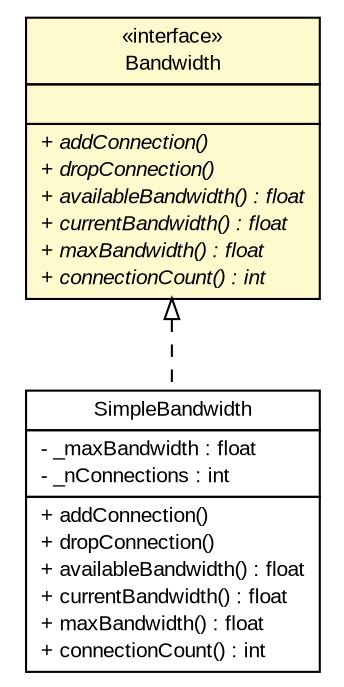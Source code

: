 #!/usr/local/bin/dot
#
# Class diagram 
# Generated by UMLGraph version R5_7_2-3-gee82a7 (http://www.umlgraph.org/)
#

digraph G {
	edge [fontname="arial",fontsize=10,labelfontname="arial",labelfontsize=10];
	node [fontname="arial",fontsize=10,shape=plaintext];
	nodesep=0.25;
	ranksep=0.5;
	// org.edg.data.replication.optorsim.infrastructure.SimpleBandwidth
	c2043 [label=<<table title="org.edg.data.replication.optorsim.infrastructure.SimpleBandwidth" border="0" cellborder="1" cellspacing="0" cellpadding="2" port="p" href="./SimpleBandwidth.html">
		<tr><td><table border="0" cellspacing="0" cellpadding="1">
<tr><td align="center" balign="center"> SimpleBandwidth </td></tr>
		</table></td></tr>
		<tr><td><table border="0" cellspacing="0" cellpadding="1">
<tr><td align="left" balign="left"> - _maxBandwidth : float </td></tr>
<tr><td align="left" balign="left"> - _nConnections : int </td></tr>
		</table></td></tr>
		<tr><td><table border="0" cellspacing="0" cellpadding="1">
<tr><td align="left" balign="left"> + addConnection() </td></tr>
<tr><td align="left" balign="left"> + dropConnection() </td></tr>
<tr><td align="left" balign="left"> + availableBandwidth() : float </td></tr>
<tr><td align="left" balign="left"> + currentBandwidth() : float </td></tr>
<tr><td align="left" balign="left"> + maxBandwidth() : float </td></tr>
<tr><td align="left" balign="left"> + connectionCount() : int </td></tr>
		</table></td></tr>
		</table>>, URL="./SimpleBandwidth.html", fontname="arial", fontcolor="black", fontsize=10.0];
	// org.edg.data.replication.optorsim.infrastructure.Bandwidth
	c2060 [label=<<table title="org.edg.data.replication.optorsim.infrastructure.Bandwidth" border="0" cellborder="1" cellspacing="0" cellpadding="2" port="p" bgcolor="lemonChiffon" href="./Bandwidth.html">
		<tr><td><table border="0" cellspacing="0" cellpadding="1">
<tr><td align="center" balign="center"> &#171;interface&#187; </td></tr>
<tr><td align="center" balign="center"> Bandwidth </td></tr>
		</table></td></tr>
		<tr><td><table border="0" cellspacing="0" cellpadding="1">
<tr><td align="left" balign="left">  </td></tr>
		</table></td></tr>
		<tr><td><table border="0" cellspacing="0" cellpadding="1">
<tr><td align="left" balign="left"><font face="arial italic" point-size="10.0"> + addConnection() </font></td></tr>
<tr><td align="left" balign="left"><font face="arial italic" point-size="10.0"> + dropConnection() </font></td></tr>
<tr><td align="left" balign="left"><font face="arial italic" point-size="10.0"> + availableBandwidth() : float </font></td></tr>
<tr><td align="left" balign="left"><font face="arial italic" point-size="10.0"> + currentBandwidth() : float </font></td></tr>
<tr><td align="left" balign="left"><font face="arial italic" point-size="10.0"> + maxBandwidth() : float </font></td></tr>
<tr><td align="left" balign="left"><font face="arial italic" point-size="10.0"> + connectionCount() : int </font></td></tr>
		</table></td></tr>
		</table>>, URL="./Bandwidth.html", fontname="arial", fontcolor="black", fontsize=10.0];
	//org.edg.data.replication.optorsim.infrastructure.SimpleBandwidth implements org.edg.data.replication.optorsim.infrastructure.Bandwidth
	c2060:p -> c2043:p [dir=back,arrowtail=empty,style=dashed];
}

